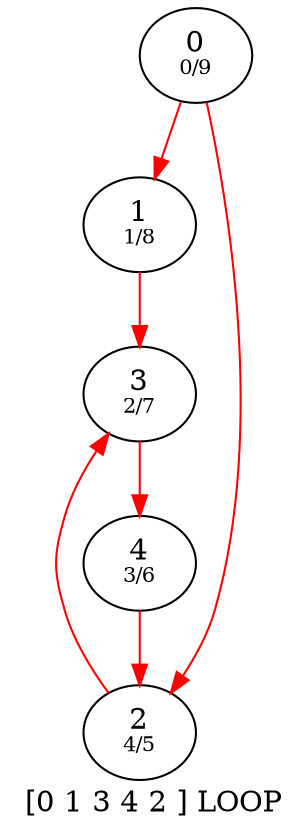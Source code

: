## Darshil Rakesh Shah ####
digraph g {
label = "[0 1 3 4 2 ] LOOP"
0[label = <0<BR /><FONT POINT-SIZE="10">0/9</FONT>>]
1[label = <1<BR /><FONT POINT-SIZE="10">1/8</FONT>>]
2[label = <2<BR /><FONT POINT-SIZE="10">4/5</FONT>>]
3[label = <3<BR /><FONT POINT-SIZE="10">2/7</FONT>>]
4[label = <4<BR /><FONT POINT-SIZE="10">3/6</FONT>>]
edge [color=red]
0->1
0->2
1->3
2->3
3->4
4->2
}
